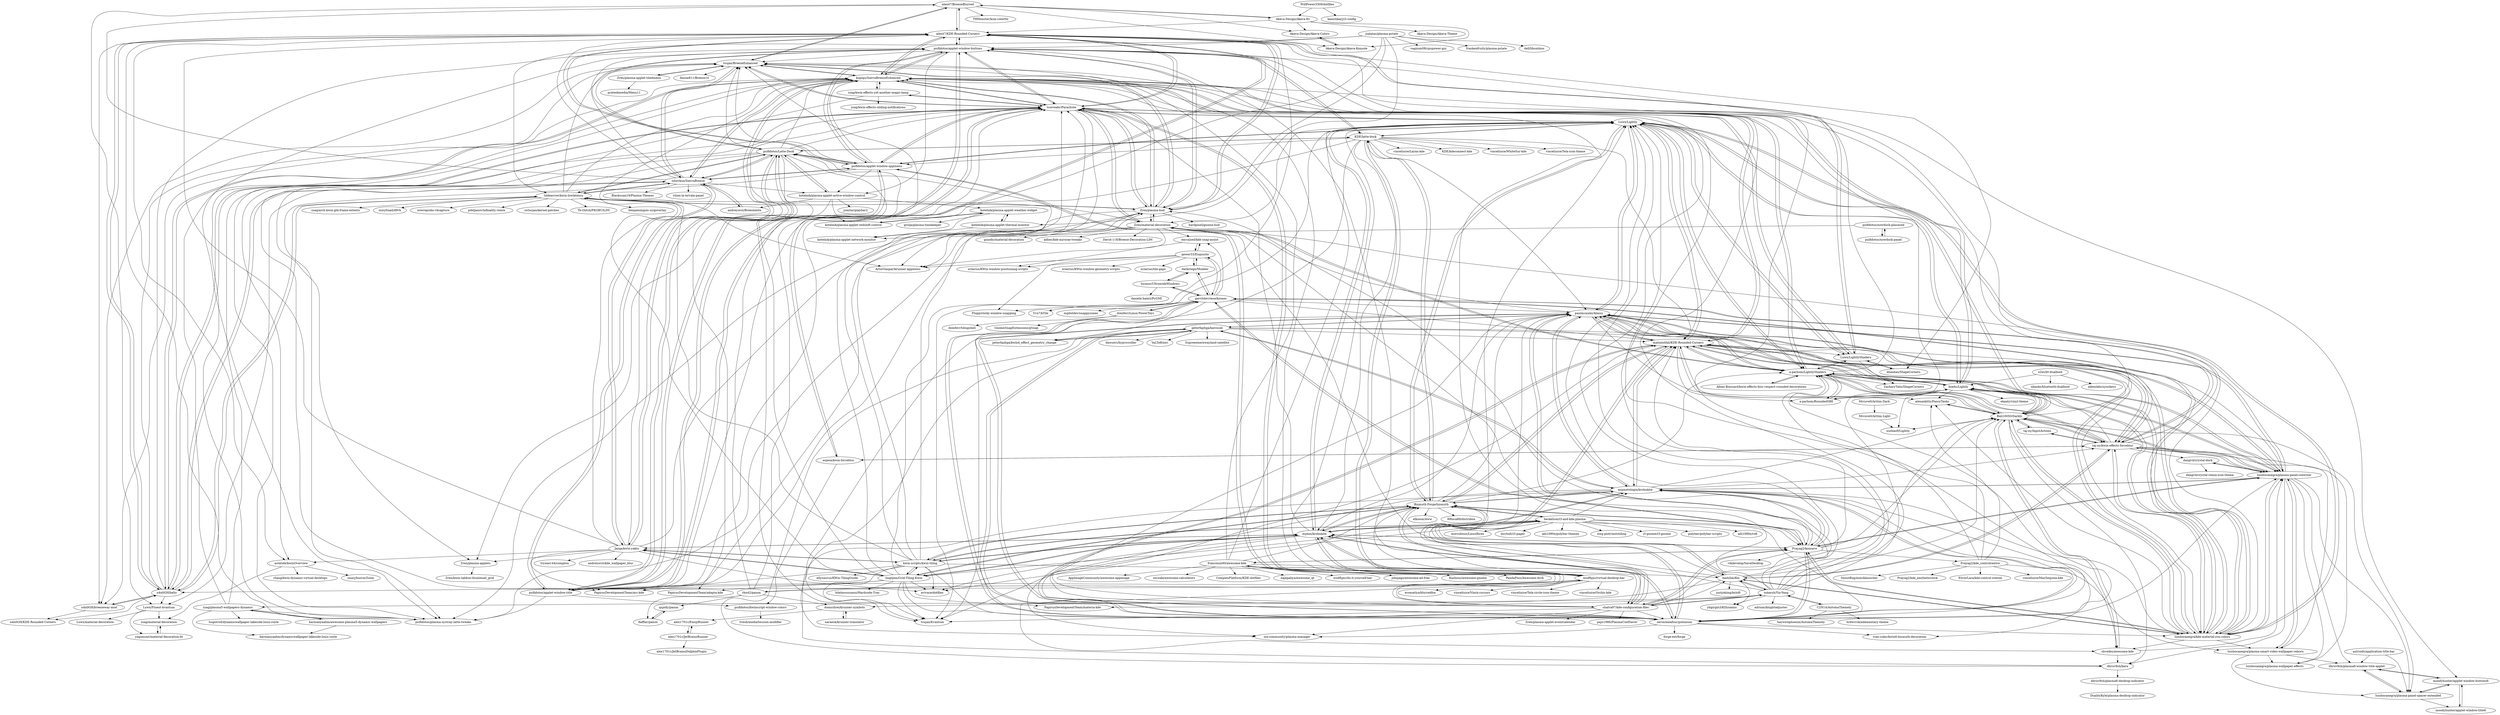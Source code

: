 digraph G {
"alex47/BreezeBlurred" -> "Akava-Design/Akava-Kv"
"alex47/BreezeBlurred" -> "tsujan/BreezeEnhanced"
"alex47/BreezeBlurred" -> "THMonster/kcm-colorful" ["e"=1]
"alex47/BreezeBlurred" -> "Akava-Design/Akava-Colors"
"alex47/BreezeBlurred" -> "alex47/KDE-Rounded-Corners"
"alex47/BreezeBlurred" -> "Akava-Design/Akava-Konsole"
"alex47/BreezeBlurred" -> "Luwx/Fluent-kvantum"
"Akava-Design/Akava-Kv" -> "alex47/BreezeBlurred"
"Akava-Design/Akava-Kv" -> "Akava-Design/Akava-Colors"
"Akava-Design/Akava-Kv" -> "Akava-Design/Akava-Konsole"
"Akava-Design/Akava-Kv" -> "Akava-Design/Akava-Theme"
"Akava-Design/Akava-Kv" -> "alex47/KDE-Rounded-Corners"
"KDE/latte-dock" -> "psifidotos/Latte-Dock"
"KDE/latte-dock" -> "Luwx/Lightly"
"KDE/latte-dock" -> "tsujan/Kvantum" ["e"=1]
"KDE/latte-dock" -> "psifidotos/applet-window-buttons"
"KDE/latte-dock" -> "psifidotos/applet-window-appmenu"
"KDE/latte-dock" -> "Bismuth-Forge/bismuth"
"KDE/latte-dock" -> "paulmcauley/klassy"
"KDE/latte-dock" -> "vinceliuice/Layan-kde" ["e"=1]
"KDE/latte-dock" -> "matinlotfali/KDE-Rounded-Corners"
"KDE/latte-dock" -> "KDE/kdeconnect-kde" ["e"=1]
"KDE/latte-dock" -> "wsdfhjxc/virtual-desktop-bar"
"KDE/latte-dock" -> "vinceliuice/WhiteSur-kde" ["e"=1]
"KDE/latte-dock" -> "esjeon/krohnkite"
"KDE/latte-dock" -> "vinceliuice/Tela-icon-theme" ["e"=1]
"KDE/latte-dock" -> "psifidotos/applet-window-title"
"psifidotos/applet-window-buttons" -> "psifidotos/applet-window-title"
"psifidotos/applet-window-buttons" -> "psifidotos/applet-window-appmenu"
"psifidotos/applet-window-buttons" -> "psifidotos/Latte-Dock"
"psifidotos/applet-window-buttons" -> "kupiqu/SierraBreezeEnhanced"
"psifidotos/applet-window-buttons" -> "tcorreabr/Parachute"
"psifidotos/applet-window-buttons" -> "Zren/plasma-hud"
"psifidotos/applet-window-buttons" -> "alex47/KDE-Rounded-Corners"
"psifidotos/applet-window-buttons" -> "psifidotos/plasma-systray-latte-tweaks"
"psifidotos/applet-window-buttons" -> "kotelnik/plasma-applet-active-window-control"
"psifidotos/applet-window-buttons" -> "moodyhunter/applet-window-buttons6"
"psifidotos/applet-window-buttons" -> "tsujan/BreezeEnhanced"
"psifidotos/applet-window-buttons" -> "KDE/latte-dock"
"psifidotos/applet-window-title" -> "psifidotos/applet-window-buttons"
"psifidotos/applet-window-title" -> "psifidotos/applet-window-appmenu"
"psifidotos/applet-window-title" -> "psifidotos/Latte-Dock"
"psifidotos/applet-window-title" -> "psifidotos/plasma-systray-latte-tweaks"
"psifidotos/applet-window-title" -> "psifidotos/kwinscript-window-colors"
"psifidotos/applet-window-title" -> "tcorreabr/Parachute"
"psifidotos/applet-window-title" -> "kupiqu/SierraBreezeEnhanced"
"psifidotos/applet-window-appmenu" -> "psifidotos/applet-window-title"
"psifidotos/applet-window-appmenu" -> "psifidotos/applet-window-buttons"
"psifidotos/applet-window-appmenu" -> "psifidotos/Latte-Dock"
"psifidotos/applet-window-appmenu" -> "psifidotos/plasma-systray-latte-tweaks"
"psifidotos/applet-window-appmenu" -> "wsdfhjxc/virtual-desktop-bar"
"psifidotos/applet-window-appmenu" -> "tcorreabr/Parachute"
"psifidotos/applet-window-appmenu" -> "tsujan/BreezeEnhanced"
"psifidotos/applet-window-appmenu" -> "Luwx/Lightly"
"psifidotos/applet-window-appmenu" -> "kotelnik/plasma-applet-active-window-control"
"psifidotos/applet-window-appmenu" -> "kupiqu/SierraBreezeEnhanced"
"psifidotos/applet-window-appmenu" -> "alex47/KDE-Rounded-Corners"
"psifidotos/applet-window-appmenu" -> "ishovkun/SierraBreeze"
"ishovkun/SierraBreeze" -> "tsujan/BreezeEnhanced"
"ishovkun/SierraBreeze" -> "kupiqu/SierraBreezeEnhanced"
"ishovkun/SierraBreeze" -> "andreyorst/Breezemite"
"ishovkun/SierraBreeze" -> "psifidotos/Latte-Dock"
"ishovkun/SierraBreeze" -> "n4n0GH/hello"
"ishovkun/SierraBreeze" -> "Blacksuan19/Plasma-Themes"
"ishovkun/SierraBreeze" -> "kotelnik/plasma-applet-active-window-control"
"ishovkun/SierraBreeze" -> "alex47/KDE-Rounded-Corners"
"ishovkun/SierraBreeze" -> "alex47/BreezeBlurred"
"ishovkun/SierraBreeze" -> "psifidotos/applet-window-appmenu"
"ishovkun/SierraBreeze" -> "psifidotos/applet-window-buttons"
"ishovkun/SierraBreeze" -> "Jazqa/kwin-yakts"
"ishovkun/SierraBreeze" -> "Luwx/Fluent-kvantum"
"ishovkun/SierraBreeze" -> "tildearrow/kwin-lowlatency"
"ishovkun/SierraBreeze" -> "rilian-la-te/vala-panel" ["e"=1]
"zzag/plasma5-wallpapers-dynamic" -> "karmanyaahm/awesome-plasma5-dynamic-wallpapers"
"zzag/plasma5-wallpapers-dynamic" -> "kupiqu/SierraBreezeEnhanced"
"zzag/plasma5-wallpapers-dynamic" -> "hugotrsd/dynamicwallpaper-lakeside-louis-coyle"
"zzag/plasma5-wallpapers-dynamic" -> "tcorreabr/Parachute"
"zzag/plasma5-wallpapers-dynamic" -> "karmanyaahm/dynamicwallpaper-lakeside-louis-coyle"
"zzag/plasma5-wallpapers-dynamic" -> "psifidotos/plasma-systray-latte-tweaks"
"lingtjien/Grid-Tiling-Kwin" -> "kwin-scripts/kwin-tiling"
"lingtjien/Grid-Tiling-Kwin" -> "esjeon/krohnkite"
"lingtjien/Grid-Tiling-Kwin" -> "Jazqa/kwin-yakts"
"lingtjien/Grid-Tiling-Kwin" -> "Bismuth-Forge/bismuth"
"lingtjien/Grid-Tiling-Kwin" -> "avivace/dotfiles" ["e"=1]
"lingtjien/Grid-Tiling-Kwin" -> "tsujan/Kvantum" ["e"=1]
"lingtjien/Grid-Tiling-Kwin" -> "psifidotos/Latte-Dock"
"lingtjien/Grid-Tiling-Kwin" -> "PapirusDevelopmentTeam/materia-kde" ["e"=1]
"lingtjien/Grid-Tiling-Kwin" -> "alex47/KDE-Rounded-Corners"
"lingtjien/Grid-Tiling-Kwin" -> "tcorreabr/Parachute"
"lingtjien/Grid-Tiling-Kwin" -> "zeroxoneafour/polonium"
"lingtjien/Grid-Tiling-Kwin" -> "tildearrow/kwin-lowlatency"
"lingtjien/Grid-Tiling-Kwin" -> "PapirusDevelopmentTeam/arc-kde" ["e"=1]
"lingtjien/Grid-Tiling-Kwin" -> "bilelmoussaoui/Hardcode-Tray" ["e"=1]
"lingtjien/Grid-Tiling-Kwin" -> "PapirusDevelopmentTeam/adapta-kde" ["e"=1]
"oskarsh/Yin-Yang" -> "baduhai/Koi"
"oskarsh/Yin-Yang" -> "C2N14/AutomaThemely"
"oskarsh/Yin-Yang" -> "tcorreabr/Parachute"
"oskarsh/Yin-Yang" -> "Zren/plasma-hud"
"oskarsh/Yin-Yang" -> "tsujan/BreezeEnhanced"
"oskarsh/Yin-Yang" -> "Luwx/Lightly"
"oskarsh/Yin-Yang" -> "adrium/knightadjuster"
"oskarsh/Yin-Yang" -> "psifidotos/applet-window-buttons"
"oskarsh/Yin-Yang" -> "ybgirgin3/KDynamic"
"oskarsh/Yin-Yang" -> "esjeon/krohnkite"
"oskarsh/Yin-Yang" -> "PapirusDevelopmentTeam/materia-kde" ["e"=1]
"oskarsh/Yin-Yang" -> "Zren/material-decoration"
"oskarsh/Yin-Yang" -> "shalva97/kde-configuration-files"
"oskarsh/Yin-Yang" -> "kupiqu/SierraBreezeEnhanced"
"oskarsh/Yin-Yang" -> "zzag/plasma5-wallpapers-dynamic"
"wsdfhjxc/virtual-desktop-bar" -> "tcorreabr/Parachute"
"wsdfhjxc/virtual-desktop-bar" -> "psifidotos/applet-window-appmenu"
"wsdfhjxc/virtual-desktop-bar" -> "psifidotos/applet-window-title"
"wsdfhjxc/virtual-desktop-bar" -> "vinceliuice/Tela-circle-icon-theme" ["e"=1]
"wsdfhjxc/virtual-desktop-bar" -> "rbn42/panon"
"wsdfhjxc/virtual-desktop-bar" -> "vinceliuice/Orchis-kde" ["e"=1]
"wsdfhjxc/virtual-desktop-bar" -> "Luwx/Lightly"
"wsdfhjxc/virtual-desktop-bar" -> "esjeon/krohnkite"
"wsdfhjxc/virtual-desktop-bar" -> "tsujan/BreezeEnhanced"
"wsdfhjxc/virtual-desktop-bar" -> "psifidotos/applet-window-buttons"
"wsdfhjxc/virtual-desktop-bar" -> "KDE/latte-dock"
"wsdfhjxc/virtual-desktop-bar" -> "n4n0GH/hello"
"wsdfhjxc/virtual-desktop-bar" -> "Bismuth-Forge/bismuth"
"wsdfhjxc/virtual-desktop-bar" -> "eromatiya/blurredfox" ["e"=1]
"wsdfhjxc/virtual-desktop-bar" -> "vinceliuice/Vimix-cursors" ["e"=1]
"esjeon/krohnkite" -> "Bismuth-Forge/bismuth"
"esjeon/krohnkite" -> "kwin-scripts/kwin-tiling"
"esjeon/krohnkite" -> "lingtjien/Grid-Tiling-Kwin"
"esjeon/krohnkite" -> "zeroxoneafour/polonium"
"esjeon/krohnkite" -> "anametologin/krohnkite"
"esjeon/krohnkite" -> "Luwx/Lightly"
"esjeon/krohnkite" -> "Jazqa/kwin-yakts"
"esjeon/krohnkite" -> "tcorreabr/Parachute"
"esjeon/krohnkite" -> "Prayag2/konsave"
"esjeon/krohnkite" -> "avivace/dotfiles" ["e"=1]
"esjeon/krohnkite" -> "paulmcauley/klassy"
"esjeon/krohnkite" -> "wsdfhjxc/virtual-desktop-bar"
"esjeon/krohnkite" -> "heckelson/i3-and-kde-plasma"
"esjeon/krohnkite" -> "shalva97/kde-configuration-files"
"esjeon/krohnkite" -> "tsujan/Kvantum" ["e"=1]
"matinlotfali/KDE-Rounded-Corners" -> "a-parhom/LightlyShaders"
"matinlotfali/KDE-Rounded-Corners" -> "paulmcauley/klassy"
"matinlotfali/KDE-Rounded-Corners" -> "luisbocanegra/plasma-panel-colorizer"
"matinlotfali/KDE-Rounded-Corners" -> "Bali10050/Darkly"
"matinlotfali/KDE-Rounded-Corners" -> "taj-ny/kwin-effects-forceblur"
"matinlotfali/KDE-Rounded-Corners" -> "luisbocanegra/kde-material-you-colors"
"matinlotfali/KDE-Rounded-Corners" -> "Luwx/Lightly"
"matinlotfali/KDE-Rounded-Corners" -> "anametologin/krohnkite"
"matinlotfali/KDE-Rounded-Corners" -> "a-parhom/RoundedSBE"
"matinlotfali/KDE-Rounded-Corners" -> "zeroxoneafour/polonium"
"matinlotfali/KDE-Rounded-Corners" -> "boehs/Lightly"
"matinlotfali/KDE-Rounded-Corners" -> "Bismuth-Forge/bismuth"
"matinlotfali/KDE-Rounded-Corners" -> "kupiqu/SierraBreezeEnhanced"
"matinlotfali/KDE-Rounded-Corners" -> "Luwx/LightlyShaders"
"matinlotfali/KDE-Rounded-Corners" -> "baduhai/Koi"
"Zren/plasma-applet-tiledmenu" -> "tsujan/BreezeEnhanced"
"Zren/plasma-applet-tiledmenu" -> "prateekmedia/Menu11"
"kwin-scripts/kwin-tiling" -> "lingtjien/Grid-Tiling-Kwin"
"kwin-scripts/kwin-tiling" -> "esjeon/krohnkite"
"kwin-scripts/kwin-tiling" -> "Jazqa/kwin-yakts"
"kwin-scripts/kwin-tiling" -> "Bismuth-Forge/bismuth"
"kwin-scripts/kwin-tiling" -> "avivace/dotfiles" ["e"=1]
"kwin-scripts/kwin-tiling" -> "psifidotos/Latte-Dock"
"kwin-scripts/kwin-tiling" -> "heckelson/i3-and-kde-plasma"
"kwin-scripts/kwin-tiling" -> "wsdfhjxc/virtual-desktop-bar"
"kwin-scripts/kwin-tiling" -> "tsujan/Kvantum" ["e"=1]
"kwin-scripts/kwin-tiling" -> "PapirusDevelopmentTeam/arc-kde" ["e"=1]
"kwin-scripts/kwin-tiling" -> "Zren/plasma-hud"
"kwin-scripts/kwin-tiling" -> "zeroxoneafour/polonium"
"kwin-scripts/kwin-tiling" -> "tcorreabr/Parachute"
"kwin-scripts/kwin-tiling" -> "tildearrow/kwin-lowlatency"
"kwin-scripts/kwin-tiling" -> "ellysaurus/KWin-TilingGuide"
"esjeon/kwin-forceblur" -> "taj-ny/kwin-effects-forceblur"
"esjeon/kwin-forceblur" -> "alex47/KDE-Rounded-Corners"
"esjeon/kwin-forceblur" -> "psifidotos/kwinscript-window-colors"
"jsalatas/plasma-pstate" -> "frankenfruity/plasma-pstate"
"jsalatas/plasma-pstate" -> "psifidotos/applet-window-buttons"
"jsalatas/plasma-pstate" -> "dell/libsmbios" ["e"=1]
"jsalatas/plasma-pstate" -> "vagnum08/cpupower-gui" ["e"=1]
"jsalatas/plasma-pstate" -> "psifidotos/applet-window-title"
"jsalatas/plasma-pstate" -> "kotelnik/plasma-applet-thermal-monitor"
"jsalatas/plasma-pstate" -> "tildearrow/kwin-lowlatency"
"jsalatas/plasma-pstate" -> "Zren/plasma-hud"
"tildearrow/kwin-lowlatency" -> "Zren/plasma-hud"
"tildearrow/kwin-lowlatency" -> "tsujan/BreezeEnhanced"
"tildearrow/kwin-lowlatency" -> "n4n0GH/hello"
"tildearrow/kwin-lowlatency" -> "Tk-Glitch/PKGBUILDS" ["e"=1]
"tildearrow/kwin-lowlatency" -> "Zren/material-decoration"
"tildearrow/kwin-lowlatency" -> "psifidotos/Latte-Dock"
"tildearrow/kwin-lowlatency" -> "benjamimgois-zz/goverlay" ["e"=1]
"tildearrow/kwin-lowlatency" -> "kupiqu/SierraBreezeEnhanced"
"tildearrow/kwin-lowlatency" -> "zzag/arch-kwin-gtk-frame-extents"
"tildearrow/kwin-lowlatency" -> "misyltoad/d9vk" ["e"=1]
"tildearrow/kwin-lowlatency" -> "nowrep/obs-vkcapture" ["e"=1]
"tildearrow/kwin-lowlatency" -> "pdeljanov/infinality-remix" ["e"=1]
"tildearrow/kwin-lowlatency" -> "ishovkun/SierraBreeze"
"tildearrow/kwin-lowlatency" -> "sirlucjan/kernel-patches" ["e"=1]
"tildearrow/kwin-lowlatency" -> "ArturGaspar/krunner-appmenu"
"alex47/KDE-Rounded-Corners" -> "Luwx/LightlyShaders"
"alex47/KDE-Rounded-Corners" -> "n4n0GH/hello"
"alex47/KDE-Rounded-Corners" -> "Zren/plasma-hud"
"alex47/KDE-Rounded-Corners" -> "tcorreabr/Parachute"
"alex47/KDE-Rounded-Corners" -> "psifidotos/applet-window-buttons"
"alex47/KDE-Rounded-Corners" -> "esjeon/kwin-forceblur"
"alex47/KDE-Rounded-Corners" -> "alex47/BreezeBlurred"
"alex47/KDE-Rounded-Corners" -> "n4n0GH/breezeway-mod"
"alex47/KDE-Rounded-Corners" -> "kupiqu/SierraBreezeEnhanced"
"alex47/KDE-Rounded-Corners" -> "khanhas/ShapeCorners"
"alex47/KDE-Rounded-Corners" -> "psifidotos/applet-window-appmenu"
"alex47/KDE-Rounded-Corners" -> "astatide/kwinOverview"
"alex47/KDE-Rounded-Corners" -> "psifidotos/plasma-systray-latte-tweaks"
"Zren/plasma-hud" -> "Zren/material-decoration"
"Zren/plasma-hud" -> "ArturGaspar/krunner-appmenu"
"Zren/plasma-hud" -> "tildearrow/kwin-lowlatency"
"Zren/plasma-hud" -> "hardpixel/gnome-hud" ["e"=1]
"Zren/plasma-hud" -> "tcorreabr/Parachute"
"Zren/plasma-hud" -> "tsujan/BreezeEnhanced"
"Zren/plasma-hud" -> "psifidotos/applet-window-buttons"
"Zren/plasma-hud" -> "psifidotos/applet-window-title"
"Zren/plasma-hud" -> "alex47/KDE-Rounded-Corners"
"Zren/plasma-hud" -> "psifidotos/plasma-systray-latte-tweaks"
"Zren/plasma-hud" -> "kupiqu/SierraBreezeEnhanced"
"Luwx/Fluent-kvantum" -> "zzag/material-decoration"
"Luwx/Fluent-kvantum" -> "yagomont/material-decoration-bt"
"Luwx/Fluent-kvantum" -> "Luwx/material-decoration"
"rbn42/panon" -> "flafflar/panon"
"rbn42/panon" -> "wsdfhjxc/virtual-desktop-bar"
"rbn42/panon" -> "qspidy/panon"
"rbn42/panon" -> "domschrei/krunner-symbols"
"rbn42/panon" -> "tsujan/BreezeEnhanced"
"rbn42/panon" -> "tcorreabr/Parachute"
"zzag/kwin-effects-yet-another-magic-lamp" -> "zzag/kwin-effects-sliding-notifications"
"zzag/kwin-effects-yet-another-magic-lamp" -> "kupiqu/SierraBreezeEnhanced"
"zzag/kwin-effects-yet-another-magic-lamp" -> "psifidotos/plasma-systray-latte-tweaks"
"zzag/kwin-effects-yet-another-magic-lamp" -> "tcorreabr/Parachute"
"tsujan/BreezeEnhanced" -> "kupiqu/SierraBreezeEnhanced"
"tsujan/BreezeEnhanced" -> "alex47/BreezeBlurred"
"tsujan/BreezeEnhanced" -> "ishovkun/SierraBreeze"
"tsujan/BreezeEnhanced" -> "fauzie811/Breeze10" ["e"=1]
"tsujan/BreezeEnhanced" -> "tcorreabr/Parachute"
"tsujan/BreezeEnhanced" -> "Zren/plasma-hud"
"tsujan/BreezeEnhanced" -> "Zren/plasma-applet-tiledmenu"
"tsujan/BreezeEnhanced" -> "n4n0GH/breezeway-mod"
"C2N14/AutomaThemely" -> "oskarsh/Yin-Yang"
"C2N14/AutomaThemely" -> "hrdwrrsk/adementary-theme" ["e"=1]
"C2N14/AutomaThemely" -> "haywirephoenix/AutomaThemely"
"francoism90/awesome-kde" -> "Kazhnuz/awesome-gnome" ["e"=1]
"francoism90/awesome-kde" -> "PandaFoss/Awesome-Arch" ["e"=1]
"francoism90/awesome-kde" -> "AppImageCommunity/awesome-appimage" ["e"=1]
"francoism90/awesome-kde" -> "shalva97/kde-configuration-files"
"francoism90/awesome-kde" -> "Prayag2/konsave"
"francoism90/awesome-kde" -> "xxczaki/awesome-calculators" ["e"=1]
"francoism90/awesome-kde" -> "Luwx/Lightly"
"francoism90/awesome-kde" -> "ComplexPlatform/KDE-dotfiles"
"francoism90/awesome-kde" -> "tsujan/BreezeEnhanced"
"francoism90/awesome-kde" -> "shvedes/awesome-kde"
"francoism90/awesome-kde" -> "najepaliya/awesome_qt"
"francoism90/awesome-kde" -> "wsdfhjxc/do-it-yourself-bar"
"francoism90/awesome-kde" -> "johnjago/awesome-ad-free" ["e"=1]
"francoism90/awesome-kde" -> "Bismuth-Forge/bismuth"
"francoism90/awesome-kde" -> "baduhai/Koi"
"Mrcuve0/Aritim-Dark" -> "Mrcuve0/Aritim-Light"
"lucmos/UltrawideWindows" -> "darkstego/Mudeer"
"lucmos/UltrawideWindows" -> "gerritdevriese/kzones"
"lucmos/UltrawideWindows" -> "daniele-baieri/PyGMI" ["e"=1]
"alex1701c/JetBrainsRunner" -> "alex1701c/JetBrainsDolphinPlugin"
"alex1701c/JetBrainsRunner" -> "alex1701c/EmojiRunner"
"kupiqu/SierraBreezeEnhanced" -> "tsujan/BreezeEnhanced"
"kupiqu/SierraBreezeEnhanced" -> "ishovkun/SierraBreeze"
"kupiqu/SierraBreezeEnhanced" -> "n4n0GH/breezeway-mod"
"kupiqu/SierraBreezeEnhanced" -> "psifidotos/applet-window-buttons"
"kupiqu/SierraBreezeEnhanced" -> "tcorreabr/Parachute"
"kupiqu/SierraBreezeEnhanced" -> "a-parhom/RoundedSBE"
"kupiqu/SierraBreezeEnhanced" -> "psifidotos/applet-window-title"
"kupiqu/SierraBreezeEnhanced" -> "a-parhom/LightlyShaders"
"kupiqu/SierraBreezeEnhanced" -> "psifidotos/plasma-systray-latte-tweaks"
"kupiqu/SierraBreezeEnhanced" -> "boehs/Lightly"
"kupiqu/SierraBreezeEnhanced" -> "zzag/kwin-effects-yet-another-magic-lamp"
"kupiqu/SierraBreezeEnhanced" -> "n4n0GH/hello"
"kupiqu/SierraBreezeEnhanced" -> "alex47/KDE-Rounded-Corners"
"kupiqu/SierraBreezeEnhanced" -> "matinlotfali/KDE-Rounded-Corners"
"kupiqu/SierraBreezeEnhanced" -> "Zren/plasma-hud"
"WillPower3309/dotfiles" -> "kanishkarj/i3-config"
"WillPower3309/dotfiles" -> "Akava-Design/Akava-Kv"
"alex1701c/EmojiRunner" -> "alex1701c/JetBrainsRunner"
"Mrcuve0/Aritim-Light" -> "xuzhao9/Lightly"
"astatide/kwinOverview" -> "rliang/kwin-dynamic-virtual-desktops"
"astatide/kwinOverview" -> "unarj/hooverZoom" ["e"=1]
"astatide/kwinOverview" -> "zzag/material-decoration"
"khanhas/ShapeCorners" -> "Luwx/LightlyShaders"
"zzag/material-decoration" -> "yagomont/material-decoration-bt"
"yagomont/material-decoration-bt" -> "zzag/material-decoration"
"psifidotos/kwinscript-window-colors" -> "trmdi/mediaSession-modifier"
"Akava-Design/Akava-Konsole" -> "Akava-Design/Akava-Colors"
"Akava-Design/Akava-Colors" -> "Akava-Design/Akava-Konsole"
"paulmcauley/klassy" -> "luisbocanegra/plasma-panel-colorizer"
"paulmcauley/klassy" -> "matinlotfali/KDE-Rounded-Corners"
"paulmcauley/klassy" -> "Bali10050/Darkly"
"paulmcauley/klassy" -> "Luwx/Lightly"
"paulmcauley/klassy" -> "luisbocanegra/kde-material-you-colors"
"paulmcauley/klassy" -> "anametologin/krohnkite"
"paulmcauley/klassy" -> "a-parhom/LightlyShaders"
"paulmcauley/klassy" -> "boehs/Lightly"
"paulmcauley/klassy" -> "taj-ny/kwin-effects-forceblur"
"paulmcauley/klassy" -> "Prayag2/konsave"
"paulmcauley/klassy" -> "alexankitty/FancyTasks"
"paulmcauley/klassy" -> "zeroxoneafour/polonium"
"paulmcauley/klassy" -> "tsujan/Kvantum" ["e"=1]
"paulmcauley/klassy" -> "peterfajdiga/karousel"
"paulmcauley/klassy" -> "Zren/material-decoration"
"shalva97/kde-configuration-files" -> "Prayag2/konsave"
"shalva97/kde-configuration-files" -> "paulmcauley/klassy"
"shalva97/kde-configuration-files" -> "Bismuth-Forge/bismuth"
"shalva97/kde-configuration-files" -> "francoism90/awesome-kde"
"shalva97/kde-configuration-files" -> "paju1986/PlasmaConfSaver"
"shalva97/kde-configuration-files" -> "esjeon/krohnkite"
"shalva97/kde-configuration-files" -> "matinlotfali/KDE-Rounded-Corners"
"shalva97/kde-configuration-files" -> "Zren/plasma-applet-eventcalendar" ["e"=1]
"shalva97/kde-configuration-files" -> "Luwx/Lightly"
"shalva97/kde-configuration-files" -> "nix-community/plasma-manager" ["e"=1]
"shalva97/kde-configuration-files" -> "zeroxoneafour/polonium"
"shalva97/kde-configuration-files" -> "baduhai/Koi"
"shalva97/kde-configuration-files" -> "oskarsh/Yin-Yang"
"shalva97/kde-configuration-files" -> "Bali10050/Darkly"
"shalva97/kde-configuration-files" -> "tsujan/Kvantum" ["e"=1]
"Luwx/Lightly" -> "paulmcauley/klassy"
"Luwx/Lightly" -> "a-parhom/LightlyShaders"
"Luwx/Lightly" -> "Luwx/LightlyShaders"
"Luwx/Lightly" -> "matinlotfali/KDE-Rounded-Corners"
"Luwx/Lightly" -> "boehs/Lightly"
"Luwx/Lightly" -> "tcorreabr/Parachute"
"Luwx/Lightly" -> "KDE/latte-dock"
"Luwx/Lightly" -> "tsujan/Kvantum" ["e"=1]
"Luwx/Lightly" -> "Bali10050/Darkly"
"Luwx/Lightly" -> "Bismuth-Forge/bismuth"
"Luwx/Lightly" -> "psifidotos/applet-window-appmenu"
"Luwx/Lightly" -> "luisbocanegra/kde-material-you-colors"
"Luwx/Lightly" -> "esjeon/krohnkite"
"Luwx/Lightly" -> "kupiqu/SierraBreezeEnhanced"
"Luwx/Lightly" -> "Zren/material-decoration"
"baduhai/Koi" -> "oskarsh/Yin-Yang"
"baduhai/Koi" -> "luisbocanegra/kde-material-you-colors"
"baduhai/Koi" -> "taj-ny/kwin-effects-forceblur"
"baduhai/Koi" -> "matinlotfali/KDE-Rounded-Corners"
"baduhai/Koi" -> "justjokiing/kshift"
"baduhai/Koi" -> "paulmcauley/klassy"
"baduhai/Koi" -> "ybgirgin3/KDynamic"
"baduhai/Koi" -> "Bali10050/Darkly"
"baduhai/Koi" -> "Zren/material-decoration"
"baduhai/Koi" -> "boehs/Lightly"
"baduhai/Koi" -> "domschrei/krunner-symbols"
"tcorreabr/Parachute" -> "wsdfhjxc/virtual-desktop-bar"
"tcorreabr/Parachute" -> "psifidotos/applet-window-buttons"
"tcorreabr/Parachute" -> "ArturGaspar/krunner-appmenu"
"tcorreabr/Parachute" -> "tsujan/BreezeEnhanced"
"tcorreabr/Parachute" -> "astatide/kwinOverview"
"tcorreabr/Parachute" -> "kupiqu/SierraBreezeEnhanced"
"tcorreabr/Parachute" -> "Zren/plasma-hud"
"tcorreabr/Parachute" -> "n4n0GH/hello"
"tcorreabr/Parachute" -> "Luwx/Lightly"
"tcorreabr/Parachute" -> "psifidotos/applet-window-title"
"tcorreabr/Parachute" -> "Luwx/LightlyShaders"
"tcorreabr/Parachute" -> "psifidotos/applet-window-appmenu"
"tcorreabr/Parachute" -> "alex47/KDE-Rounded-Corners"
"tcorreabr/Parachute" -> "Zren/material-decoration"
"tcorreabr/Parachute" -> "zzag/kwin-effects-yet-another-magic-lamp"
"darkstego/Mudeer" -> "gerritdevriese/kzones"
"darkstego/Mudeer" -> "qewer33/Exquisite"
"darkstego/Mudeer" -> "lucmos/UltrawideWindows"
"heckelson/i3-and-kde-plasma" -> "avivace/dotfiles" ["e"=1]
"heckelson/i3-and-kde-plasma" -> "Bismuth-Forge/bismuth"
"heckelson/i3-and-kde-plasma" -> "morrolinux/LinuxRices" ["e"=1]
"heckelson/i3-and-kde-plasma" -> "esjeon/krohnkite"
"heckelson/i3-and-kde-plasma" -> "kwin-scripts/kwin-tiling"
"heckelson/i3-and-kde-plasma" -> "zeroxoneafour/polonium"
"heckelson/i3-and-kde-plasma" -> "anametologin/krohnkite"
"heckelson/i3-and-kde-plasma" -> "duvholt/i3-pager"
"heckelson/i3-and-kde-plasma" -> "adi1090x/polybar-themes" ["e"=1]
"heckelson/i3-and-kde-plasma" -> "nwg-piotr/autotiling" ["e"=1]
"heckelson/i3-and-kde-plasma" -> "lingtjien/Grid-Tiling-Kwin"
"heckelson/i3-and-kde-plasma" -> "i3-gnome/i3-gnome" ["e"=1]
"heckelson/i3-and-kde-plasma" -> "polybar/polybar-scripts" ["e"=1]
"heckelson/i3-and-kde-plasma" -> "adi1090x/rofi" ["e"=1]
"heckelson/i3-and-kde-plasma" -> "Prayag2/konsave"
"Luwx/LightlyShaders" -> "khanhas/ShapeCorners"
"Luwx/LightlyShaders" -> "alex47/KDE-Rounded-Corners"
"Luwx/LightlyShaders" -> "a-parhom/LightlyShaders"
"Luwx/LightlyShaders" -> "Luwx/Lightly"
"Luwx/LightlyShaders" -> "ZacharyTalis/ShapeCorners"
"Luwx/LightlyShaders" -> "tcorreabr/Parachute"
"Zren/material-decoration" -> "Zren/plasma-hud"
"Zren/material-decoration" -> "ArturGaspar/krunner-appmenu"
"Zren/material-decoration" -> "guiodic/material-decoration"
"Zren/material-decoration" -> "psifidotos/plasma-systray-latte-tweaks"
"Zren/material-decoration" -> "tcorreabr/Parachute"
"Zren/material-decoration" -> "adhec/kde-aurorae-tweaks"
"Zren/material-decoration" -> "psifidotos/applet-window-title"
"Zren/material-decoration" -> "David-118/Breeze-Decoration-LIM"
"Zren/material-decoration" -> "emvaized/kde-snap-assist"
"Zren/material-decoration" -> "a-parhom/LightlyShaders"
"n4n0GH/hello" -> "n4n0GH/breezeway-mod"
"n4n0GH/hello" -> "tcorreabr/Parachute"
"n4n0GH/hello" -> "alex47/KDE-Rounded-Corners"
"n4n0GH/hello" -> "n4n0GH/KDE-Rounded-Corners"
"n4n0GH/hello" -> "tsujan/BreezeEnhanced"
"n4n0GH/hello" -> "kupiqu/SierraBreezeEnhanced"
"n4n0GH/hello" -> "ishovkun/SierraBreeze"
"n4n0GH/hello" -> "tildearrow/kwin-lowlatency"
"n4n0GH/hello" -> "psifidotos/applet-window-buttons"
"n4n0GH/hello" -> "Luwx/Fluent-kvantum"
"n4n0GH/breezeway-mod" -> "n4n0GH/KDE-Rounded-Corners"
"n4n0GH/breezeway-mod" -> "n4n0GH/hello"
"karmanyaahm/awesome-plasma5-dynamic-wallpapers" -> "zzag/plasma5-wallpapers-dynamic"
"karmanyaahm/awesome-plasma5-dynamic-wallpapers" -> "karmanyaahm/dynamicwallpaper-lakeside-louis-coyle"
"kotelnik/plasma-applet-weather-widget" -> "kotelnik/plasma-applet-redshift-control"
"kotelnik/plasma-applet-weather-widget" -> "kotelnik/plasma-applet-thermal-monitor"
"kotelnik/plasma-applet-weather-widget" -> "kotelnik/plasma-applet-network-monitor"
"kotelnik/plasma-applet-weather-widget" -> "grulja/plasma-timekeeper"
"a-parhom/LightlyShaders" -> "matinlotfali/KDE-Rounded-Corners"
"a-parhom/LightlyShaders" -> "a-parhom/RoundedSBE"
"a-parhom/LightlyShaders" -> "Luwx/Lightly"
"a-parhom/LightlyShaders" -> "Luwx/LightlyShaders"
"a-parhom/LightlyShaders" -> "Alban-Boissard/kwin-effects-blur-respect-rounded-decorations"
"a-parhom/LightlyShaders" -> "paulmcauley/klassy"
"a-parhom/LightlyShaders" -> "boehs/Lightly"
"a-parhom/LightlyShaders" -> "taj-ny/kwin-effects-forceblur"
"a-parhom/LightlyShaders" -> "luisbocanegra/plasma-panel-colorizer"
"a-parhom/LightlyShaders" -> "kupiqu/SierraBreezeEnhanced"
"a-parhom/LightlyShaders" -> "Bali10050/Darkly"
"a-parhom/LightlyShaders" -> "luisbocanegra/kde-material-you-colors"
"a-parhom/LightlyShaders" -> "Zren/material-decoration"
"a-parhom/LightlyShaders" -> "ZacharyTalis/ShapeCorners"
"a-parhom/LightlyShaders" -> "alex47/KDE-Rounded-Corners"
"Prayag2/konsave" -> "shalva97/kde-configuration-files"
"Prayag2/konsave" -> "paulmcauley/klassy"
"Prayag2/konsave" -> "Bismuth-Forge/bismuth"
"Prayag2/konsave" -> "zeroxoneafour/polonium"
"Prayag2/konsave" -> "luisbocanegra/plasma-panel-colorizer"
"Prayag2/konsave" -> "matinlotfali/KDE-Rounded-Corners"
"Prayag2/konsave" -> "esjeon/krohnkite"
"Prayag2/konsave" -> "luisbocanegra/kde-material-you-colors"
"Prayag2/konsave" -> "Prayag2/kde_controlcentre"
"Prayag2/konsave" -> "Luwx/Lightly"
"Prayag2/konsave" -> "vikdevelop/SaveDesktop" ["e"=1]
"Prayag2/konsave" -> "francoism90/awesome-kde"
"Prayag2/konsave" -> "Bali10050/Darkly"
"Prayag2/konsave" -> "anametologin/krohnkite"
"Prayag2/konsave" -> "gerritdevriese/kzones"
"kotelnik/plasma-applet-active-window-control" -> "kotelnik/plasma-applet-weather-widget"
"kotelnik/plasma-applet-active-window-control" -> "psifidotos/Latte-Dock"
"kotelnik/plasma-applet-active-window-control" -> "jsmitar/playbar2"
"kotelnik/plasma-applet-active-window-control" -> "kotelnik/plasma-applet-redshift-control"
"kotelnik/plasma-applet-active-window-control" -> "andreyorst/Breezemite"
"kotelnik/plasma-applet-active-window-control" -> "Zren/plasma-applets"
"kotelnik/plasma-applet-thermal-monitor" -> "kotelnik/plasma-applet-weather-widget"
"kotelnik/plasma-applet-thermal-monitor" -> "kotelnik/plasma-applet-network-monitor"
"kotelnik/plasma-applet-redshift-control" -> "kotelnik/plasma-applet-weather-widget"
"x2es/bt-dualboot" -> "ademlabs/synckeys"
"x2es/bt-dualboot" -> "nbanks/bluetooth-dualboot"
"x2es/bt-dualboot" -> "boehs/Lightly"
"Bismuth-Forge/bismuth" -> "esjeon/krohnkite"
"Bismuth-Forge/bismuth" -> "zeroxoneafour/polonium"
"Bismuth-Forge/bismuth" -> "anametologin/krohnkite"
"Bismuth-Forge/bismuth" -> "kwin-scripts/kwin-tiling"
"Bismuth-Forge/bismuth" -> "Prayag2/konsave"
"Bismuth-Forge/bismuth" -> "Luwx/Lightly"
"Bismuth-Forge/bismuth" -> "matinlotfali/KDE-Rounded-Corners"
"Bismuth-Forge/bismuth" -> "lingtjien/Grid-Tiling-Kwin"
"Bismuth-Forge/bismuth" -> "paulmcauley/klassy"
"Bismuth-Forge/bismuth" -> "heckelson/i3-and-kde-plasma"
"Bismuth-Forge/bismuth" -> "KDE/latte-dock"
"Bismuth-Forge/bismuth" -> "shalva97/kde-configuration-files"
"Bismuth-Forge/bismuth" -> "elkowar/eww" ["e"=1]
"Bismuth-Forge/bismuth" -> "a-parhom/LightlyShaders"
"Bismuth-Forge/bismuth" -> "89luca89/distrobox" ["e"=1]
"luisbocanegra/kde-material-you-colors" -> "luisbocanegra/plasma-panel-colorizer"
"luisbocanegra/kde-material-you-colors" -> "paulmcauley/klassy"
"luisbocanegra/kde-material-you-colors" -> "boehs/Lightly"
"luisbocanegra/kde-material-you-colors" -> "matinlotfali/KDE-Rounded-Corners"
"luisbocanegra/kde-material-you-colors" -> "taj-ny/kwin-effects-forceblur"
"luisbocanegra/kde-material-you-colors" -> "Bali10050/Darkly"
"luisbocanegra/kde-material-you-colors" -> "a-parhom/LightlyShaders"
"luisbocanegra/kde-material-you-colors" -> "baduhai/Koi"
"luisbocanegra/kde-material-you-colors" -> "Luwx/Lightly"
"luisbocanegra/kde-material-you-colors" -> "alexankitty/FancyTasks"
"luisbocanegra/kde-material-you-colors" -> "Zren/material-decoration"
"luisbocanegra/kde-material-you-colors" -> "Prayag2/konsave"
"luisbocanegra/kde-material-you-colors" -> "luisbocanegra/plasma-smart-video-wallpaper-reborn"
"luisbocanegra/kde-material-you-colors" -> "shvedes/awesome-kde"
"luisbocanegra/kde-material-you-colors" -> "gerritdevriese/kzones"
"dangvd/crystal-dock" -> "dangvd/crystal-remix-icon-theme" ["e"=1]
"dangvd/crystal-dock" -> "luisbocanegra/plasma-panel-colorizer"
"Alban-Boissard/kwin-effects-blur-respect-rounded-decorations" -> "a-parhom/LightlyShaders"
"Prayag2/kde_controlcentre" -> "SnoutBug/mmcklauncher"
"Prayag2/kde_controlcentre" -> "Prayag2/kde_aestheticclock"
"Prayag2/kde_controlcentre" -> "alexankitty/FancyTasks"
"Prayag2/kde_controlcentre" -> "luisbocanegra/plasma-smart-video-wallpaper-reborn"
"Prayag2/kde_controlcentre" -> "EliverLara/kde-control-station"
"Prayag2/kde_controlcentre" -> "vinceliuice/MacSequoia-kde" ["e"=1]
"Prayag2/kde_controlcentre" -> "psifidotos/applet-window-buttons"
"Prayag2/kde_controlcentre" -> "a-parhom/LightlyShaders"
"alexankitty/FancyTasks" -> "Bali10050/Darkly"
"peterfajdiga/karousel" -> "peterfajdiga/kwin4_effect_geometry_change"
"peterfajdiga/karousel" -> "zeroxoneafour/polonium"
"peterfajdiga/karousel" -> "anametologin/krohnkite"
"peterfajdiga/karousel" -> "dawsers/hyprscroller" ["e"=1]
"peterfajdiga/karousel" -> "paulmcauley/klassy"
"peterfajdiga/karousel" -> "luisbocanegra/plasma-panel-colorizer"
"peterfajdiga/karousel" -> "dhruv8sh/kara"
"peterfajdiga/karousel" -> "matinlotfali/KDE-Rounded-Corners"
"peterfajdiga/karousel" -> "luisbocanegra/kde-material-you-colors"
"peterfajdiga/karousel" -> "nix-community/plasma-manager" ["e"=1]
"peterfajdiga/karousel" -> "YaLTeR/niri" ["e"=1]
"peterfajdiga/karousel" -> "Supreeeme/xwayland-satellite" ["e"=1]
"qewer33/Exquisite" -> "emvaized/kde-snap-assist"
"qewer33/Exquisite" -> "gerritdevriese/kzones"
"qewer33/Exquisite" -> "nclarius/KWin-window-geometry-scripts"
"qewer33/Exquisite" -> "ArturGaspar/krunner-appmenu"
"qewer33/Exquisite" -> "nclarius/KWin-window-positioning-scripts"
"qewer33/Exquisite" -> "Flupp/sticky-window-snapping"
"qewer33/Exquisite" -> "darkstego/Mudeer"
"qewer33/Exquisite" -> "nclarius/tile-gaps"
"gerritdevriese/kzones" -> "qewer33/Exquisite"
"gerritdevriese/kzones" -> "darkstego/Mudeer"
"gerritdevriese/kzones" -> "emvaized/kde-snap-assist"
"gerritdevriese/kzones" -> "mgdotdev/snappyzones"
"gerritdevriese/kzones" -> "lucmos/UltrawideWindows"
"gerritdevriese/kzones" -> "taj-ny/kwin-effects-forceblur"
"gerritdevriese/kzones" -> "luisbocanegra/kde-material-you-colors"
"gerritdevriese/kzones" -> "matinlotfali/KDE-Rounded-Corners"
"gerritdevriese/kzones" -> "domferr/Linux-PowerToys"
"gerritdevriese/kzones" -> "zeroxoneafour/polonium"
"gerritdevriese/kzones" -> "peterfajdiga/kwin4_effect_geometry_change"
"gerritdevriese/kzones" -> "51n7/kTile"
"gerritdevriese/kzones" -> "Flupp/sticky-window-snapping"
"gerritdevriese/kzones" -> "Prayag2/konsave"
"gerritdevriese/kzones" -> "paulmcauley/klassy"
"emvaized/kde-snap-assist" -> "qewer33/Exquisite"
"emvaized/kde-snap-assist" -> "nclarius/KWin-window-positioning-scripts"
"a-parhom/RoundedSBE" -> "a-parhom/LightlyShaders"
"naraesk/krunner-translator" -> "domschrei/krunner-symbols"
"peterfajdiga/kwin4_effect_geometry_change" -> "peterfajdiga/karousel"
"Zren/plasma-applets" -> "Zren/kwin-tabbox-thumbnail_grid"
"boehs/Lightly" -> "Bali10050/Darkly"
"boehs/Lightly" -> "xuzhao9/Lightly"
"boehs/Lightly" -> "luisbocanegra/kde-material-you-colors"
"boehs/Lightly" -> "paulmcauley/klassy"
"boehs/Lightly" -> "luisbocanegra/plasma-panel-colorizer"
"boehs/Lightly" -> "Luwx/Lightly"
"boehs/Lightly" -> "a-parhom/LightlyShaders"
"boehs/Lightly" -> "ekaaty/vinyl-theme"
"boehs/Lightly" -> "a-parhom/RoundedSBE"
"boehs/Lightly" -> "kupiqu/SierraBreezeEnhanced"
"boehs/Lightly" -> "matinlotfali/KDE-Rounded-Corners"
"boehs/Lightly" -> "alexankitty/FancyTasks"
"domschrei/krunner-symbols" -> "alex1701c/EmojiRunner"
"domschrei/krunner-symbols" -> "naraesk/krunner-translator"
"luisbocanegra/plasma-panel-spacer-extended" -> "moodyhunter/applet-window-buttons6"
"luisbocanegra/plasma-panel-spacer-extended" -> "moodyhunter/applet-window-title6"
"luisbocanegra/plasma-panel-spacer-extended" -> "dhruv8sh/plasma6-window-title-applet"
"zeroxoneafour/polonium" -> "anametologin/krohnkite"
"zeroxoneafour/polonium" -> "Bismuth-Forge/bismuth"
"zeroxoneafour/polonium" -> "peterfajdiga/karousel"
"zeroxoneafour/polonium" -> "esjeon/krohnkite"
"zeroxoneafour/polonium" -> "matinlotfali/KDE-Rounded-Corners"
"zeroxoneafour/polonium" -> "paulmcauley/klassy"
"zeroxoneafour/polonium" -> "Prayag2/konsave"
"zeroxoneafour/polonium" -> "nix-community/plasma-manager" ["e"=1]
"zeroxoneafour/polonium" -> "luisbocanegra/plasma-panel-colorizer"
"zeroxoneafour/polonium" -> "luisbocanegra/kde-material-you-colors"
"zeroxoneafour/polonium" -> "a-parhom/LightlyShaders"
"zeroxoneafour/polonium" -> "forge-ext/forge" ["e"=1]
"zeroxoneafour/polonium" -> "ivan-cukic/kwin6-bismuth-decoration"
"zeroxoneafour/polonium" -> "gerritdevriese/kzones"
"zeroxoneafour/polonium" -> "Luwx/Lightly"
"domferr/Linux-PowerToys" -> "gerritdevriese/kzones"
"domferr/Linux-PowerToys" -> "GnomeSnapExtensions/gSnap"
"domferr/Linux-PowerToys" -> "domferr/tilingshell" ["e"=1]
"psifidotos/nowdock-plasmoid" -> "psifidotos/nowdock-panel"
"psifidotos/nowdock-plasmoid" -> "kotelnik/plasma-applet-network-monitor"
"psifidotos/nowdock-panel" -> "psifidotos/nowdock-plasmoid"
"psifidotos/Latte-Dock" -> "psifidotos/applet-window-buttons"
"psifidotos/Latte-Dock" -> "psifidotos/applet-window-title"
"psifidotos/Latte-Dock" -> "psifidotos/applet-window-appmenu"
"psifidotos/Latte-Dock" -> "PapirusDevelopmentTeam/adapta-kde" ["e"=1]
"psifidotos/Latte-Dock" -> "kotelnik/plasma-applet-active-window-control"
"psifidotos/Latte-Dock" -> "tsujan/Kvantum" ["e"=1]
"psifidotos/Latte-Dock" -> "PapirusDevelopmentTeam/arc-kde" ["e"=1]
"psifidotos/Latte-Dock" -> "KDE/latte-dock"
"psifidotos/Latte-Dock" -> "ishovkun/SierraBreeze"
"psifidotos/Latte-Dock" -> "Jazqa/kwin-yakts"
"psifidotos/Latte-Dock" -> "kupiqu/SierraBreezeEnhanced"
"psifidotos/Latte-Dock" -> "tcorreabr/Parachute"
"psifidotos/Latte-Dock" -> "Zren/plasma-applets"
"psifidotos/Latte-Dock" -> "tsujan/BreezeEnhanced"
"psifidotos/Latte-Dock" -> "tildearrow/kwin-lowlatency"
"anametologin/krohnkite" -> "zeroxoneafour/polonium"
"anametologin/krohnkite" -> "paulmcauley/klassy"
"anametologin/krohnkite" -> "Bismuth-Forge/bismuth"
"anametologin/krohnkite" -> "peterfajdiga/karousel"
"anametologin/krohnkite" -> "matinlotfali/KDE-Rounded-Corners"
"anametologin/krohnkite" -> "esjeon/krohnkite"
"anametologin/krohnkite" -> "ivan-cukic/kwin6-bismuth-decoration"
"anametologin/krohnkite" -> "luisbocanegra/plasma-panel-colorizer"
"anametologin/krohnkite" -> "Bali10050/Darkly"
"anametologin/krohnkite" -> "taj-ny/kwin-effects-forceblur"
"anametologin/krohnkite" -> "dhruv8sh/kara"
"anametologin/krohnkite" -> "luisbocanegra/kde-material-you-colors"
"anametologin/krohnkite" -> "nix-community/plasma-manager" ["e"=1]
"anametologin/krohnkite" -> "Prayag2/konsave"
"anametologin/krohnkite" -> "shvedes/awesome-kde"
"luisbocanegra/plasma-panel-colorizer" -> "paulmcauley/klassy"
"luisbocanegra/plasma-panel-colorizer" -> "luisbocanegra/kde-material-you-colors"
"luisbocanegra/plasma-panel-colorizer" -> "matinlotfali/KDE-Rounded-Corners"
"luisbocanegra/plasma-panel-colorizer" -> "Bali10050/Darkly"
"luisbocanegra/plasma-panel-colorizer" -> "taj-ny/kwin-effects-forceblur"
"luisbocanegra/plasma-panel-colorizer" -> "luisbocanegra/plasma-smart-video-wallpaper-reborn"
"luisbocanegra/plasma-panel-colorizer" -> "boehs/Lightly"
"luisbocanegra/plasma-panel-colorizer" -> "dangvd/crystal-dock"
"luisbocanegra/plasma-panel-colorizer" -> "luisbocanegra/plasma-panel-spacer-extended"
"luisbocanegra/plasma-panel-colorizer" -> "a-parhom/LightlyShaders"
"luisbocanegra/plasma-panel-colorizer" -> "luisbocanegra/plasma-wallpaper-effects"
"luisbocanegra/plasma-panel-colorizer" -> "dhruv8sh/plasma6-window-title-applet"
"luisbocanegra/plasma-panel-colorizer" -> "anametologin/krohnkite"
"luisbocanegra/plasma-panel-colorizer" -> "dhruv8sh/kara"
"luisbocanegra/plasma-panel-colorizer" -> "Prayag2/konsave"
"luisbocanegra/plasma-smart-video-wallpaper-reborn" -> "luisbocanegra/plasma-wallpaper-effects"
"luisbocanegra/plasma-smart-video-wallpaper-reborn" -> "luisbocanegra/plasma-panel-colorizer"
"luisbocanegra/plasma-smart-video-wallpaper-reborn" -> "luisbocanegra/plasma-panel-spacer-extended"
"luisbocanegra/plasma-smart-video-wallpaper-reborn" -> "dhruv8sh/plasma6-window-title-applet"
"taj-ny/kwin-effects-forceblur" -> "matinlotfali/KDE-Rounded-Corners"
"taj-ny/kwin-effects-forceblur" -> "luisbocanegra/plasma-panel-colorizer"
"taj-ny/kwin-effects-forceblur" -> "Bali10050/Darkly"
"taj-ny/kwin-effects-forceblur" -> "paulmcauley/klassy"
"taj-ny/kwin-effects-forceblur" -> "a-parhom/LightlyShaders"
"taj-ny/kwin-effects-forceblur" -> "esjeon/kwin-forceblur"
"taj-ny/kwin-effects-forceblur" -> "luisbocanegra/kde-material-you-colors"
"taj-ny/kwin-effects-forceblur" -> "taj-ny/InputActions"
"taj-ny/kwin-effects-forceblur" -> "boehs/Lightly"
"taj-ny/kwin-effects-forceblur" -> "baduhai/Koi"
"taj-ny/kwin-effects-forceblur" -> "kupiqu/SierraBreezeEnhanced"
"taj-ny/kwin-effects-forceblur" -> "gerritdevriese/kzones"
"taj-ny/kwin-effects-forceblur" -> "luisbocanegra/plasma-smart-video-wallpaper-reborn"
"taj-ny/kwin-effects-forceblur" -> "luisbocanegra/plasma-wallpaper-effects"
"taj-ny/kwin-effects-forceblur" -> "dangvd/crystal-dock"
"moodyhunter/applet-window-buttons6" -> "moodyhunter/applet-window-title6"
"moodyhunter/applet-window-buttons6" -> "luisbocanegra/plasma-panel-spacer-extended"
"moodyhunter/applet-window-buttons6" -> "dhruv8sh/plasma6-window-title-applet"
"dhruv8sh/plasma6-desktop-indicator" -> "DualityKyle/plasma-desktop-indicator"
"dhruv8sh/plasma6-window-title-applet" -> "moodyhunter/applet-window-buttons6"
"dhruv8sh/plasma6-window-title-applet" -> "luisbocanegra/plasma-panel-spacer-extended"
"qspidy/panon" -> "flafflar/panon"
"antroids/application-title-bar" -> "luisbocanegra/plasma-panel-spacer-extended"
"antroids/application-title-bar" -> "dhruv8sh/plasma6-window-title-applet"
"moodyhunter/applet-window-title6" -> "moodyhunter/applet-window-buttons6"
"Bali10050/Darkly" -> "boehs/Lightly"
"Bali10050/Darkly" -> "paulmcauley/klassy"
"Bali10050/Darkly" -> "luisbocanegra/plasma-panel-colorizer"
"Bali10050/Darkly" -> "matinlotfali/KDE-Rounded-Corners"
"Bali10050/Darkly" -> "taj-ny/kwin-effects-forceblur"
"Bali10050/Darkly" -> "alexankitty/FancyTasks"
"Bali10050/Darkly" -> "taj-ny/InputActions"
"Bali10050/Darkly" -> "xuzhao9/Lightly"
"Bali10050/Darkly" -> "shvedes/awesome-kde"
"Bali10050/Darkly" -> "a-parhom/LightlyShaders"
"Bali10050/Darkly" -> "Luwx/Lightly"
"Bali10050/Darkly" -> "dhruv8sh/kara"
"Bali10050/Darkly" -> "luisbocanegra/kde-material-you-colors"
"Bali10050/Darkly" -> "kupiqu/SierraBreezeEnhanced"
"Bali10050/Darkly" -> "luisbocanegra/plasma-panel-spacer-extended"
"taj-ny/InputActions" -> "Bali10050/Darkly"
"taj-ny/InputActions" -> "taj-ny/kwin-effects-forceblur"
"andreyorst/Breezemite" -> "ishovkun/SierraBreeze"
"dhruv8sh/kara" -> "dhruv8sh/plasma6-desktop-indicator"
"flafflar/panon" -> "qspidy/panon"
"shvedes/awesome-kde" -> "Bali10050/Darkly"
"shvedes/awesome-kde" -> "dhruv8sh/kara"
"shvedes/awesome-kde" -> "luisbocanegra/plasma-panel-colorizer"
"Jazqa/kwin-yakts" -> "kwin-scripts/kwin-tiling"
"Jazqa/kwin-yakts" -> "lingtjien/Grid-Tiling-Kwin"
"Jazqa/kwin-yakts" -> "psifidotos/Latte-Dock"
"Jazqa/kwin-yakts" -> "esjeon/krohnkite"
"Jazqa/kwin-yakts" -> "Zren/plasma-applets"
"Jazqa/kwin-yakts" -> "ishovkun/SierraBreeze"
"Jazqa/kwin-yakts" -> "avivace/dotfiles" ["e"=1]
"Jazqa/kwin-yakts" -> "tcorreabr/Parachute"
"Jazqa/kwin-yakts" -> "kupiqu/SierraBreezeEnhanced"
"Jazqa/kwin-yakts" -> "PapirusDevelopmentTeam/arc-kde" ["e"=1]
"Jazqa/kwin-yakts" -> "alex47/KDE-Rounded-Corners"
"Jazqa/kwin-yakts" -> "astatide/kwinOverview"
"Jazqa/kwin-yakts" -> "Zren/plasma-hud"
"Jazqa/kwin-yakts" -> "tryone144/compton" ["e"=1]
"Jazqa/kwin-yakts" -> "andreyorst/kde_wallpaper_blur"
"alex47/BreezeBlurred" ["l"="-17.016,-0.016"]
"Akava-Design/Akava-Kv" ["l"="-16.972,-0.004"]
"tsujan/BreezeEnhanced" ["l"="-17.076,-0.025"]
"THMonster/kcm-colorful" ["l"="21.059,3.488"]
"Akava-Design/Akava-Colors" ["l"="-16.971,-0.026"]
"alex47/KDE-Rounded-Corners" ["l"="-17.073,0.005"]
"Akava-Design/Akava-Konsole" ["l"="-16.985,-0.018"]
"Luwx/Fluent-kvantum" ["l"="-17.003,-0.043"]
"Akava-Design/Akava-Theme" ["l"="-16.941,-0.001"]
"KDE/latte-dock" ["l"="-17.131,0.001"]
"psifidotos/Latte-Dock" ["l"="-17.087,-0.056"]
"Luwx/Lightly" ["l"="-17.14,0.04"]
"tsujan/Kvantum" ["l"="-16.287,0.124"]
"psifidotos/applet-window-buttons" ["l"="-17.094,-0.007"]
"psifidotos/applet-window-appmenu" ["l"="-17.079,-0.012"]
"Bismuth-Forge/bismuth" ["l"="-17.191,0.018"]
"paulmcauley/klassy" ["l"="-17.171,0.074"]
"vinceliuice/Layan-kde" ["l"="-16.172,0.122"]
"matinlotfali/KDE-Rounded-Corners" ["l"="-17.151,0.066"]
"KDE/kdeconnect-kde" ["l"="-32.654,-29.266"]
"wsdfhjxc/virtual-desktop-bar" ["l"="-17.098,0.016"]
"vinceliuice/WhiteSur-kde" ["l"="-16.161,0.161"]
"esjeon/krohnkite" ["l"="-17.166,0.009"]
"vinceliuice/Tela-icon-theme" ["l"="-16.211,0.078"]
"psifidotos/applet-window-title" ["l"="-17.093,-0.025"]
"kupiqu/SierraBreezeEnhanced" ["l"="-17.108,0.006"]
"tcorreabr/Parachute" ["l"="-17.108,-0.012"]
"Zren/plasma-hud" ["l"="-17.117,-0.024"]
"psifidotos/plasma-systray-latte-tweaks" ["l"="-17.115,-0.036"]
"kotelnik/plasma-applet-active-window-control" ["l"="-17.055,-0.089"]
"moodyhunter/applet-window-buttons6" ["l"="-17.079,0.108"]
"psifidotos/kwinscript-window-colors" ["l"="-17.057,0.029"]
"ishovkun/SierraBreeze" ["l"="-17.06,-0.042"]
"andreyorst/Breezemite" ["l"="-17.035,-0.077"]
"n4n0GH/hello" ["l"="-17.057,-0.015"]
"Blacksuan19/Plasma-Themes" ["l"="-17.009,-0.086"]
"Jazqa/kwin-yakts" ["l"="-17.121,-0.053"]
"tildearrow/kwin-lowlatency" ["l"="-17.101,-0.042"]
"rilian-la-te/vala-panel" ["l"="-16.313,-0.255"]
"zzag/plasma5-wallpapers-dynamic" ["l"="-17.152,-0.086"]
"karmanyaahm/awesome-plasma5-dynamic-wallpapers" ["l"="-17.169,-0.124"]
"hugotrsd/dynamicwallpaper-lakeside-louis-coyle" ["l"="-17.152,-0.128"]
"karmanyaahm/dynamicwallpaper-lakeside-louis-coyle" ["l"="-17.178,-0.111"]
"lingtjien/Grid-Tiling-Kwin" ["l"="-17.148,-0.035"]
"kwin-scripts/kwin-tiling" ["l"="-17.172,-0.043"]
"avivace/dotfiles" ["l"="-14.66,-3.679"]
"PapirusDevelopmentTeam/materia-kde" ["l"="-16.294,0.093"]
"zeroxoneafour/polonium" ["l"="-17.185,0.054"]
"PapirusDevelopmentTeam/arc-kde" ["l"="-16.325,0.054"]
"bilelmoussaoui/Hardcode-Tray" ["l"="-16.328,0.026"]
"PapirusDevelopmentTeam/adapta-kde" ["l"="-16.338,0.083"]
"oskarsh/Yin-Yang" ["l"="-17.165,-0.018"]
"baduhai/Koi" ["l"="-17.162,0.046"]
"C2N14/AutomaThemely" ["l"="-17.222,-0.066"]
"adrium/knightadjuster" ["l"="-17.196,-0.058"]
"ybgirgin3/KDynamic" ["l"="-17.205,-0.026"]
"Zren/material-decoration" ["l"="-17.14,0.019"]
"shalva97/kde-configuration-files" ["l"="-17.202,0.039"]
"vinceliuice/Tela-circle-icon-theme" ["l"="-16.181,0.107"]
"rbn42/panon" ["l"="-17.039,0.027"]
"vinceliuice/Orchis-kde" ["l"="-16.14,0.124"]
"eromatiya/blurredfox" ["l"="-52.402,13.296"]
"vinceliuice/Vimix-cursors" ["l"="-16.177,0.09"]
"anametologin/krohnkite" ["l"="-17.192,0.08"]
"Prayag2/konsave" ["l"="-17.209,0.067"]
"heckelson/i3-and-kde-plasma" ["l"="-17.222,-0.008"]
"a-parhom/LightlyShaders" ["l"="-17.128,0.067"]
"luisbocanegra/plasma-panel-colorizer" ["l"="-17.157,0.111"]
"Bali10050/Darkly" ["l"="-17.165,0.097"]
"taj-ny/kwin-effects-forceblur" ["l"="-17.14,0.1"]
"luisbocanegra/kde-material-you-colors" ["l"="-17.157,0.087"]
"a-parhom/RoundedSBE" ["l"="-17.106,0.066"]
"boehs/Lightly" ["l"="-17.127,0.09"]
"Luwx/LightlyShaders" ["l"="-17.096,0.042"]
"Zren/plasma-applet-tiledmenu" ["l"="-17.019,-0.056"]
"prateekmedia/Menu11" ["l"="-16.965,-0.089"]
"ellysaurus/KWin-TilingGuide" ["l"="-17.209,-0.102"]
"esjeon/kwin-forceblur" ["l"="-17.074,0.061"]
"jsalatas/plasma-pstate" ["l"="-17.091,-0.094"]
"frankenfruity/plasma-pstate" ["l"="-17.097,-0.157"]
"dell/libsmbios" ["l"="-65.496,14.282"]
"vagnum08/cpupower-gui" ["l"="-16.704,-1.82"]
"kotelnik/plasma-applet-thermal-monitor" ["l"="-17.059,-0.171"]
"Tk-Glitch/PKGBUILDS" ["l"="-14.633,-0.705"]
"benjamimgois-zz/goverlay" ["l"="-14.537,-0.781"]
"zzag/arch-kwin-gtk-frame-extents" ["l"="-17.113,-0.089"]
"misyltoad/d9vk" ["l"="-14.593,-0.679"]
"nowrep/obs-vkcapture" ["l"="-14.591,-0.736"]
"pdeljanov/infinality-remix" ["l"="-12.59,-3.303"]
"sirlucjan/kernel-patches" ["l"="-14.795,-0.756"]
"ArturGaspar/krunner-appmenu" ["l"="-17.115,0.036"]
"n4n0GH/breezeway-mod" ["l"="-17.046,0.001"]
"khanhas/ShapeCorners" ["l"="-17.057,0.047"]
"astatide/kwinOverview" ["l"="-17.055,-0.06"]
"hardpixel/gnome-hud" ["l"="-17.345,-1.264"]
"zzag/material-decoration" ["l"="-17.002,-0.066"]
"yagomont/material-decoration-bt" ["l"="-16.984,-0.063"]
"Luwx/material-decoration" ["l"="-16.969,-0.05"]
"flafflar/panon" ["l"="-16.991,0.043"]
"qspidy/panon" ["l"="-17.003,0.035"]
"domschrei/krunner-symbols" ["l"="-17.025,0.08"]
"zzag/kwin-effects-yet-another-magic-lamp" ["l"="-17.11,-0.067"]
"zzag/kwin-effects-sliding-notifications" ["l"="-17.115,-0.131"]
"fauzie811/Breeze10" ["l"="-20.522,-46.6"]
"hrdwrrsk/adementary-theme" ["l"="-16.192,-0.156"]
"haywirephoenix/AutomaThemely" ["l"="-17.246,-0.089"]
"francoism90/awesome-kde" ["l"="-17.233,0.037"]
"Kazhnuz/awesome-gnome" ["l"="-16.395,-1.76"]
"PandaFoss/Awesome-Arch" ["l"="25.99,-26.27"]
"AppImageCommunity/awesome-appimage" ["l"="-14.066,-0.869"]
"xxczaki/awesome-calculators" ["l"="25.926,-26.269"]
"ComplexPlatform/KDE-dotfiles" ["l"="-17.308,0.012"]
"shvedes/awesome-kde" ["l"="-17.209,0.103"]
"najepaliya/awesome_qt" ["l"="-17.281,0.023"]
"wsdfhjxc/do-it-yourself-bar" ["l"="-17.298,0.046"]
"johnjago/awesome-ad-free" ["l"="25.965,-26.223"]
"Mrcuve0/Aritim-Dark" ["l"="-17.013,0.225"]
"Mrcuve0/Aritim-Light" ["l"="-17.049,0.193"]
"lucmos/UltrawideWindows" ["l"="-17.225,0.179"]
"darkstego/Mudeer" ["l"="-17.201,0.181"]
"gerritdevriese/kzones" ["l"="-17.196,0.139"]
"daniele-baieri/PyGMI" ["l"="36.35,3.874"]
"alex1701c/JetBrainsRunner" ["l"="-16.931,0.122"]
"alex1701c/JetBrainsDolphinPlugin" ["l"="-16.907,0.134"]
"alex1701c/EmojiRunner" ["l"="-16.96,0.11"]
"WillPower3309/dotfiles" ["l"="-16.897,-0.009"]
"kanishkarj/i3-config" ["l"="-16.856,-0.014"]
"xuzhao9/Lightly" ["l"="-17.108,0.144"]
"rliang/kwin-dynamic-virtual-desktops" ["l"="-17.029,-0.104"]
"unarj/hooverZoom" ["l"="-13.047,-2.714"]
"trmdi/mediaSession-modifier" ["l"="-17.023,0.044"]
"alexankitty/FancyTasks" ["l"="-17.176,0.121"]
"peterfajdiga/karousel" ["l"="-17.193,0.107"]
"paju1986/PlasmaConfSaver" ["l"="-17.108,0.103"]
"Zren/plasma-applet-eventcalendar" ["l"="59.262,-23.64"]
"nix-community/plasma-manager" ["l"="-19.218,-20.209"]
"justjokiing/kshift" ["l"="-17.227,0.019"]
"qewer33/Exquisite" ["l"="-17.172,0.176"]
"morrolinux/LinuxRices" ["l"="41.572,-1.174"]
"duvholt/i3-pager" ["l"="-17.264,-0.032"]
"adi1090x/polybar-themes" ["l"="-14.539,-3.568"]
"nwg-piotr/autotiling" ["l"="-16.177,-3.653"]
"i3-gnome/i3-gnome" ["l"="-14.645,-3.63"]
"polybar/polybar-scripts" ["l"="-14.551,-3.596"]
"adi1090x/rofi" ["l"="-14.482,-3.545"]
"ZacharyTalis/ShapeCorners" ["l"="-17.089,0.076"]
"guiodic/material-decoration" ["l"="-17.195,-0.012"]
"adhec/kde-aurorae-tweaks" ["l"="-17.184,-0.011"]
"David-118/Breeze-Decoration-LIM" ["l"="-17.186,-0.022"]
"emvaized/kde-snap-assist" ["l"="-17.165,0.155"]
"n4n0GH/KDE-Rounded-Corners" ["l"="-17.028,-0.002"]
"kotelnik/plasma-applet-weather-widget" ["l"="-17.035,-0.165"]
"kotelnik/plasma-applet-redshift-control" ["l"="-17.033,-0.143"]
"kotelnik/plasma-applet-network-monitor" ["l"="-17.037,-0.204"]
"grulja/plasma-timekeeper" ["l"="-17.013,-0.189"]
"Alban-Boissard/kwin-effects-blur-respect-rounded-decorations" ["l"="-17.074,0.091"]
"Prayag2/kde_controlcentre" ["l"="-17.227,0.097"]
"vikdevelop/SaveDesktop" ["l"="-16.31,-1.845"]
"jsmitar/playbar2" ["l"="-17.012,-0.126"]
"Zren/plasma-applets" ["l"="-17.076,-0.107"]
"x2es/bt-dualboot" ["l"="-17.081,0.217"]
"ademlabs/synckeys" ["l"="-17.056,0.26"]
"nbanks/bluetooth-dualboot" ["l"="-17.083,0.254"]
"elkowar/eww" ["l"="-14.468,-3.47"]
"89luca89/distrobox" ["l"="-14.291,-0.957"]
"luisbocanegra/plasma-smart-video-wallpaper-reborn" ["l"="-17.137,0.128"]
"dangvd/crystal-dock" ["l"="-17.134,0.156"]
"dangvd/crystal-remix-icon-theme" ["l"="-20.13,-46.586"]
"SnoutBug/mmcklauncher" ["l"="-17.3,0.111"]
"Prayag2/kde_aestheticclock" ["l"="-17.273,0.098"]
"EliverLara/kde-control-station" ["l"="-17.273,0.122"]
"vinceliuice/MacSequoia-kde" ["l"="-16.065,0.216"]
"peterfajdiga/kwin4_effect_geometry_change" ["l"="-17.225,0.139"]
"dawsers/hyprscroller" ["l"="-15.961,-3.763"]
"dhruv8sh/kara" ["l"="-17.213,0.124"]
"YaLTeR/niri" ["l"="-16.23,-3.794"]
"Supreeeme/xwayland-satellite" ["l"="-16.184,-3.771"]
"nclarius/KWin-window-geometry-scripts" ["l"="-17.166,0.216"]
"nclarius/KWin-window-positioning-scripts" ["l"="-17.154,0.199"]
"Flupp/sticky-window-snapping" ["l"="-17.191,0.205"]
"nclarius/tile-gaps" ["l"="-17.176,0.242"]
"mgdotdev/snappyzones" ["l"="-17.222,0.209"]
"domferr/Linux-PowerToys" ["l"="-17.256,0.196"]
"51n7/kTile" ["l"="-17.233,0.159"]
"naraesk/krunner-translator" ["l"="-16.995,0.098"]
"Zren/kwin-tabbox-thumbnail_grid" ["l"="-17.069,-0.137"]
"ekaaty/vinyl-theme" ["l"="-17.096,0.155"]
"luisbocanegra/plasma-panel-spacer-extended" ["l"="-17.103,0.127"]
"moodyhunter/applet-window-title6" ["l"="-17.069,0.128"]
"dhruv8sh/plasma6-window-title-applet" ["l"="-17.09,0.137"]
"forge-ext/forge" ["l"="-16.482,-1.749"]
"ivan-cukic/kwin6-bismuth-decoration" ["l"="-17.24,0.071"]
"GnomeSnapExtensions/gSnap" ["l"="-17.293,0.237"]
"domferr/tilingshell" ["l"="-16.452,-1.769"]
"psifidotos/nowdock-plasmoid" ["l"="-17.025,-0.243"]
"psifidotos/nowdock-panel" ["l"="-17.018,-0.265"]
"luisbocanegra/plasma-wallpaper-effects" ["l"="-17.125,0.137"]
"taj-ny/InputActions" ["l"="-17.152,0.137"]
"dhruv8sh/plasma6-desktop-indicator" ["l"="-17.264,0.151"]
"DualityKyle/plasma-desktop-indicator" ["l"="-17.293,0.164"]
"antroids/application-title-bar" ["l"="-17.066,0.159"]
"tryone144/compton" ["l"="-14.566,-3.739"]
"andreyorst/kde_wallpaper_blur" ["l"="-17.132,-0.111"]
}